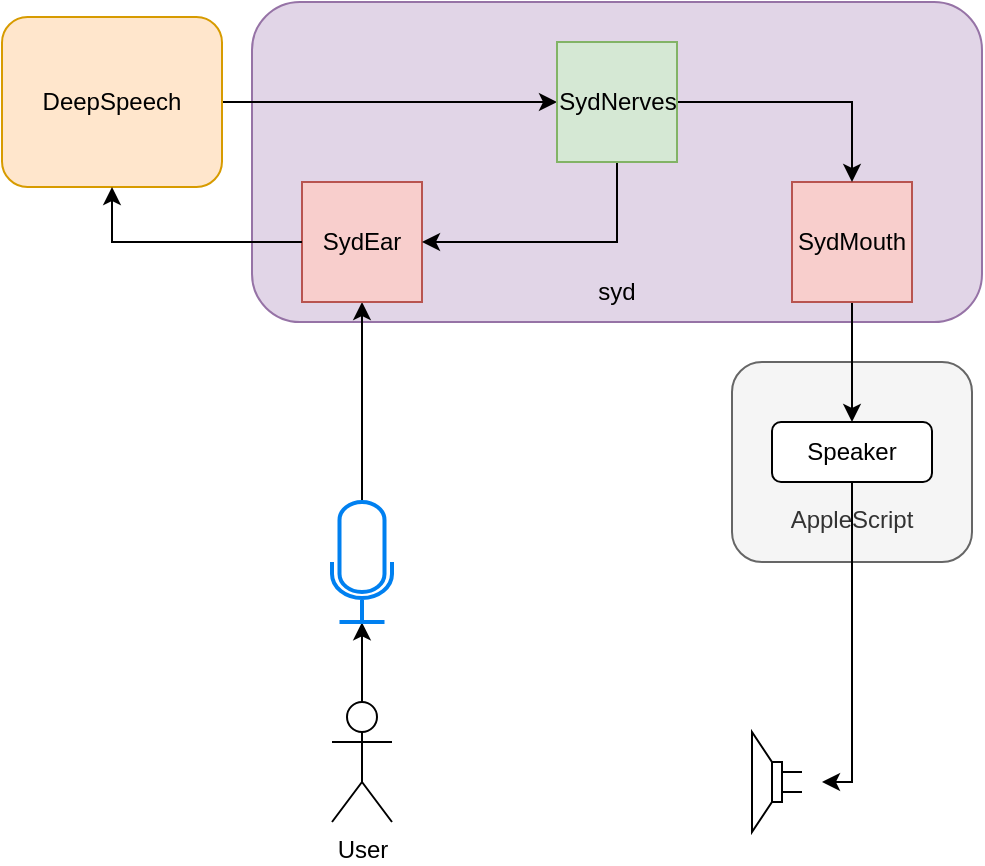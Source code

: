 <mxfile version="12.9.12" type="device"><diagram id="Ht63LcuBiJfGTzZSE4en" name="Page-1"><mxGraphModel dx="751" dy="1612" grid="1" gridSize="10" guides="1" tooltips="1" connect="1" arrows="1" fold="1" page="1" pageScale="1" pageWidth="850" pageHeight="1100" math="0" shadow="0"><root><mxCell id="0"/><mxCell id="1" parent="0"/><mxCell id="9kHOKpgOOPEAS_3t-06y-22" value="&lt;br&gt;&lt;br&gt;&lt;br&gt;&lt;br&gt;&lt;br&gt;&lt;br&gt;&lt;br&gt;&lt;br&gt;&lt;br&gt;syd" style="rounded=1;whiteSpace=wrap;html=1;fillColor=#e1d5e7;strokeColor=#9673a6;" parent="1" vertex="1"><mxGeometry x="165" y="-20" width="365" height="160" as="geometry"/></mxCell><mxCell id="9kHOKpgOOPEAS_3t-06y-13" value="&lt;br&gt;&lt;br&gt;&lt;br&gt;&lt;br&gt;AppleScript" style="rounded=1;whiteSpace=wrap;html=1;fillColor=#f5f5f5;strokeColor=#666666;fontColor=#333333;" parent="1" vertex="1"><mxGeometry x="405" y="160" width="120" height="100" as="geometry"/></mxCell><mxCell id="9kHOKpgOOPEAS_3t-06y-6" value="" style="edgeStyle=orthogonalEdgeStyle;rounded=0;orthogonalLoop=1;jettySize=auto;html=1;entryX=0.5;entryY=1.003;entryDx=0;entryDy=0;entryPerimeter=0;exitX=0.5;exitY=0;exitDx=0;exitDy=0;exitPerimeter=0;" parent="1" source="9kHOKpgOOPEAS_3t-06y-1" target="9kHOKpgOOPEAS_3t-06y-4" edge="1"><mxGeometry relative="1" as="geometry"><mxPoint x="220" y="250" as="targetPoint"/></mxGeometry></mxCell><mxCell id="9kHOKpgOOPEAS_3t-06y-1" value="User" style="shape=umlActor;verticalLabelPosition=bottom;labelBackgroundColor=#ffffff;verticalAlign=top;html=1;outlineConnect=0;" parent="1" vertex="1"><mxGeometry x="205" y="330" width="30" height="60" as="geometry"/></mxCell><mxCell id="9kHOKpgOOPEAS_3t-06y-12" value="" style="edgeStyle=orthogonalEdgeStyle;rounded=0;orthogonalLoop=1;jettySize=auto;html=1;" parent="1" source="9kHOKpgOOPEAS_3t-06y-4" target="9kHOKpgOOPEAS_3t-06y-24" edge="1"><mxGeometry relative="1" as="geometry"><mxPoint x="375" y="220" as="targetPoint"/></mxGeometry></mxCell><mxCell id="9kHOKpgOOPEAS_3t-06y-4" value="" style="html=1;verticalLabelPosition=bottom;align=center;labelBackgroundColor=#ffffff;verticalAlign=top;strokeWidth=2;strokeColor=#0080F0;shadow=0;dashed=0;shape=mxgraph.ios7.icons.microphone;" parent="1" vertex="1"><mxGeometry x="205" y="230" width="30" height="60" as="geometry"/></mxCell><mxCell id="9kHOKpgOOPEAS_3t-06y-8" value="" style="pointerEvents=1;verticalLabelPosition=bottom;shadow=0;dashed=0;align=center;html=1;verticalAlign=top;shape=mxgraph.electrical.electro-mechanical.loudspeaker;rotation=-180;" parent="1" vertex="1"><mxGeometry x="415" y="345" width="25" height="50" as="geometry"/></mxCell><mxCell id="9kHOKpgOOPEAS_3t-06y-14" value="Speaker" style="rounded=1;whiteSpace=wrap;html=1;" parent="1" vertex="1"><mxGeometry x="425" y="190" width="80" height="30" as="geometry"/></mxCell><mxCell id="9kHOKpgOOPEAS_3t-06y-20" value="" style="edgeStyle=orthogonalEdgeStyle;rounded=0;orthogonalLoop=1;jettySize=auto;html=1;exitX=0.5;exitY=1;exitDx=0;exitDy=0;" parent="1" source="9kHOKpgOOPEAS_3t-06y-25" target="9kHOKpgOOPEAS_3t-06y-14" edge="1"><mxGeometry relative="1" as="geometry"><mxPoint x="465" y="110" as="sourcePoint"/></mxGeometry></mxCell><mxCell id="9kHOKpgOOPEAS_3t-06y-15" value="" style="edgeStyle=orthogonalEdgeStyle;rounded=0;orthogonalLoop=1;jettySize=auto;html=1;exitX=0.5;exitY=1;exitDx=0;exitDy=0;" parent="1" source="9kHOKpgOOPEAS_3t-06y-14" edge="1"><mxGeometry relative="1" as="geometry"><mxPoint x="532.17" y="320" as="sourcePoint"/><mxPoint x="450" y="370" as="targetPoint"/><Array as="points"><mxPoint x="465" y="370"/></Array></mxGeometry></mxCell><mxCell id="9kHOKpgOOPEAS_3t-06y-28" value="" style="edgeStyle=orthogonalEdgeStyle;rounded=0;orthogonalLoop=1;jettySize=auto;html=1;entryX=0;entryY=0.5;entryDx=0;entryDy=0;" parent="1" source="NkGM4q2p6uc0ccaoKfmC-6" target="9kHOKpgOOPEAS_3t-06y-26" edge="1"><mxGeometry relative="1" as="geometry"><mxPoint x="360" y="-20" as="targetPoint"/><Array as="points"/></mxGeometry></mxCell><mxCell id="9kHOKpgOOPEAS_3t-06y-24" value="SydEar" style="whiteSpace=wrap;html=1;aspect=fixed;fillColor=#f8cecc;strokeColor=#b85450;" parent="1" vertex="1"><mxGeometry x="190" y="70" width="60" height="60" as="geometry"/></mxCell><mxCell id="9kHOKpgOOPEAS_3t-06y-25" value="SydMouth" style="whiteSpace=wrap;html=1;aspect=fixed;fillColor=#f8cecc;strokeColor=#b85450;" parent="1" vertex="1"><mxGeometry x="435" y="70" width="60" height="60" as="geometry"/></mxCell><mxCell id="9kHOKpgOOPEAS_3t-06y-30" value="" style="edgeStyle=orthogonalEdgeStyle;rounded=0;orthogonalLoop=1;jettySize=auto;html=1;entryX=0.5;entryY=0;entryDx=0;entryDy=0;exitX=1;exitY=0.5;exitDx=0;exitDy=0;" parent="1" source="9kHOKpgOOPEAS_3t-06y-26" target="9kHOKpgOOPEAS_3t-06y-25" edge="1"><mxGeometry relative="1" as="geometry"><mxPoint x="530" y="20" as="targetPoint"/></mxGeometry></mxCell><mxCell id="NkGM4q2p6uc0ccaoKfmC-9" value="" style="edgeStyle=orthogonalEdgeStyle;rounded=0;orthogonalLoop=1;jettySize=auto;html=1;strokeColor=#000000;strokeWidth=1;entryX=1;entryY=0.5;entryDx=0;entryDy=0;exitX=0.5;exitY=1;exitDx=0;exitDy=0;" edge="1" parent="1" source="9kHOKpgOOPEAS_3t-06y-26" target="9kHOKpgOOPEAS_3t-06y-24"><mxGeometry relative="1" as="geometry"><mxPoint x="347.5" y="140" as="targetPoint"/><Array as="points"><mxPoint x="348" y="100"/></Array></mxGeometry></mxCell><mxCell id="9kHOKpgOOPEAS_3t-06y-26" value="SydNerves" style="whiteSpace=wrap;html=1;aspect=fixed;fillColor=#d5e8d4;strokeColor=#82b366;" parent="1" vertex="1"><mxGeometry x="317.5" width="60" height="60" as="geometry"/></mxCell><mxCell id="NkGM4q2p6uc0ccaoKfmC-6" value="DeepSpeech" style="rounded=1;whiteSpace=wrap;html=1;fillColor=#ffe6cc;strokeColor=#d79b00;" vertex="1" parent="1"><mxGeometry x="40" y="-12.5" width="110" height="85" as="geometry"/></mxCell><mxCell id="NkGM4q2p6uc0ccaoKfmC-7" value="" style="edgeStyle=orthogonalEdgeStyle;rounded=0;orthogonalLoop=1;jettySize=auto;html=1;entryX=0.5;entryY=1;entryDx=0;entryDy=0;exitX=0;exitY=0.5;exitDx=0;exitDy=0;" edge="1" parent="1" source="9kHOKpgOOPEAS_3t-06y-24" target="NkGM4q2p6uc0ccaoKfmC-6"><mxGeometry relative="1" as="geometry"><mxPoint x="390" y="20" as="targetPoint"/><mxPoint x="270" y="90" as="sourcePoint"/><Array as="points"><mxPoint x="95" y="100"/></Array></mxGeometry></mxCell></root></mxGraphModel></diagram></mxfile>